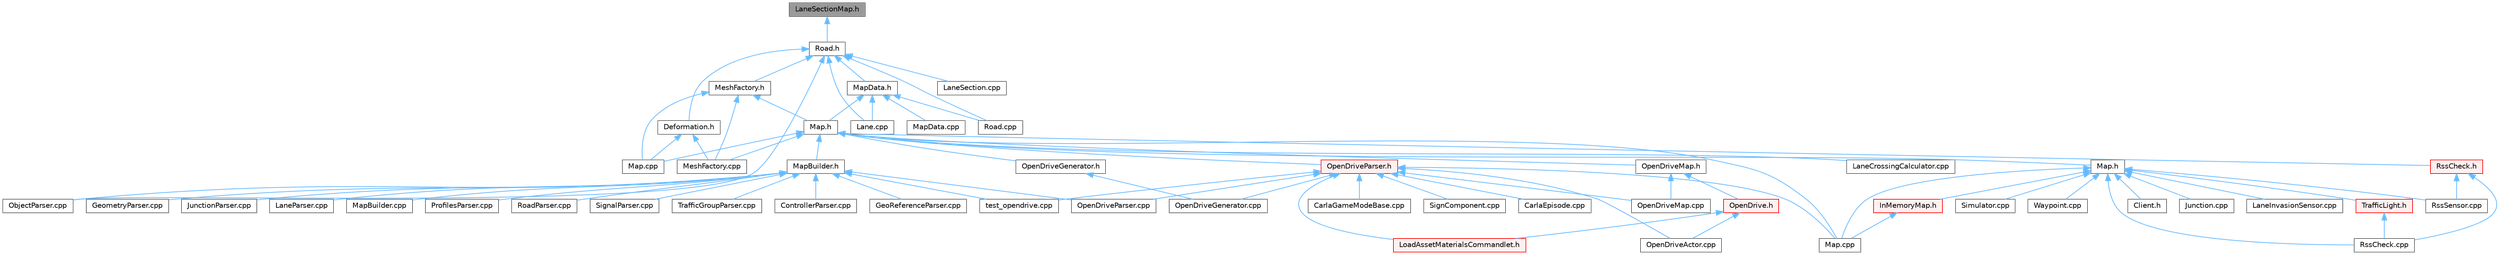 digraph "LaneSectionMap.h"
{
 // INTERACTIVE_SVG=YES
 // LATEX_PDF_SIZE
  bgcolor="transparent";
  edge [fontname=Helvetica,fontsize=10,labelfontname=Helvetica,labelfontsize=10];
  node [fontname=Helvetica,fontsize=10,shape=box,height=0.2,width=0.4];
  Node1 [id="Node000001",label="LaneSectionMap.h",height=0.2,width=0.4,color="gray40", fillcolor="grey60", style="filled", fontcolor="black",tooltip=" "];
  Node1 -> Node2 [id="edge1_Node000001_Node000002",dir="back",color="steelblue1",style="solid",tooltip=" "];
  Node2 [id="Node000002",label="Road.h",height=0.2,width=0.4,color="grey40", fillcolor="white", style="filled",URL="$db/d48/Road_8h.html",tooltip=" "];
  Node2 -> Node3 [id="edge2_Node000002_Node000003",dir="back",color="steelblue1",style="solid",tooltip=" "];
  Node3 [id="Node000003",label="Deformation.h",height=0.2,width=0.4,color="grey40", fillcolor="white", style="filled",URL="$dd/d04/Deformation_8h.html",tooltip=" "];
  Node3 -> Node4 [id="edge3_Node000003_Node000004",dir="back",color="steelblue1",style="solid",tooltip=" "];
  Node4 [id="Node000004",label="Map.cpp",height=0.2,width=0.4,color="grey40", fillcolor="white", style="filled",URL="$d9/d5a/road_2Map_8cpp.html",tooltip=" "];
  Node3 -> Node5 [id="edge4_Node000003_Node000005",dir="back",color="steelblue1",style="solid",tooltip=" "];
  Node5 [id="Node000005",label="MeshFactory.cpp",height=0.2,width=0.4,color="grey40", fillcolor="white", style="filled",URL="$dd/d9c/MeshFactory_8cpp.html",tooltip=" "];
  Node2 -> Node6 [id="edge5_Node000002_Node000006",dir="back",color="steelblue1",style="solid",tooltip=" "];
  Node6 [id="Node000006",label="Lane.cpp",height=0.2,width=0.4,color="grey40", fillcolor="white", style="filled",URL="$dc/d13/Lane_8cpp.html",tooltip=" "];
  Node2 -> Node7 [id="edge6_Node000002_Node000007",dir="back",color="steelblue1",style="solid",tooltip=" "];
  Node7 [id="Node000007",label="LaneSection.cpp",height=0.2,width=0.4,color="grey40", fillcolor="white", style="filled",URL="$d6/d5d/LaneSection_8cpp.html",tooltip=" "];
  Node2 -> Node8 [id="edge7_Node000002_Node000008",dir="back",color="steelblue1",style="solid",tooltip=" "];
  Node8 [id="Node000008",label="MapData.h",height=0.2,width=0.4,color="grey40", fillcolor="white", style="filled",URL="$d5/db7/MapData_8h.html",tooltip=" "];
  Node8 -> Node6 [id="edge8_Node000008_Node000006",dir="back",color="steelblue1",style="solid",tooltip=" "];
  Node8 -> Node9 [id="edge9_Node000008_Node000009",dir="back",color="steelblue1",style="solid",tooltip=" "];
  Node9 [id="Node000009",label="Map.h",height=0.2,width=0.4,color="grey40", fillcolor="white", style="filled",URL="$df/d64/road_2Map_8h.html",tooltip=" "];
  Node9 -> Node10 [id="edge10_Node000009_Node000010",dir="back",color="steelblue1",style="solid",tooltip=" "];
  Node10 [id="Node000010",label="LaneCrossingCalculator.cpp",height=0.2,width=0.4,color="grey40", fillcolor="white", style="filled",URL="$d5/da4/LaneCrossingCalculator_8cpp.html",tooltip=" "];
  Node9 -> Node11 [id="edge11_Node000009_Node000011",dir="back",color="steelblue1",style="solid",tooltip=" "];
  Node11 [id="Node000011",label="Map.cpp",height=0.2,width=0.4,color="grey40", fillcolor="white", style="filled",URL="$db/da0/client_2Map_8cpp.html",tooltip=" "];
  Node9 -> Node4 [id="edge12_Node000009_Node000004",dir="back",color="steelblue1",style="solid",tooltip=" "];
  Node9 -> Node12 [id="edge13_Node000009_Node000012",dir="back",color="steelblue1",style="solid",tooltip=" "];
  Node12 [id="Node000012",label="Map.h",height=0.2,width=0.4,color="grey40", fillcolor="white", style="filled",URL="$d4/d9d/client_2Map_8h.html",tooltip=" "];
  Node12 -> Node13 [id="edge14_Node000012_Node000013",dir="back",color="steelblue1",style="solid",tooltip=" "];
  Node13 [id="Node000013",label="Client.h",height=0.2,width=0.4,color="grey40", fillcolor="white", style="filled",URL="$dd/de3/client_2Client_8h.html",tooltip=" "];
  Node12 -> Node14 [id="edge15_Node000012_Node000014",dir="back",color="steelblue1",style="solid",tooltip=" "];
  Node14 [id="Node000014",label="InMemoryMap.h",height=0.2,width=0.4,color="red", fillcolor="#FFF0F0", style="filled",URL="$d3/d89/InMemoryMap_8h.html",tooltip=" "];
  Node14 -> Node11 [id="edge16_Node000014_Node000011",dir="back",color="steelblue1",style="solid",tooltip=" "];
  Node12 -> Node25 [id="edge17_Node000012_Node000025",dir="back",color="steelblue1",style="solid",tooltip=" "];
  Node25 [id="Node000025",label="Junction.cpp",height=0.2,width=0.4,color="grey40", fillcolor="white", style="filled",URL="$da/d17/Junction_8cpp.html",tooltip=" "];
  Node12 -> Node26 [id="edge18_Node000012_Node000026",dir="back",color="steelblue1",style="solid",tooltip=" "];
  Node26 [id="Node000026",label="LaneInvasionSensor.cpp",height=0.2,width=0.4,color="grey40", fillcolor="white", style="filled",URL="$dd/dbc/LibCarla_2source_2carla_2client_2LaneInvasionSensor_8cpp.html",tooltip=" "];
  Node12 -> Node11 [id="edge19_Node000012_Node000011",dir="back",color="steelblue1",style="solid",tooltip=" "];
  Node12 -> Node27 [id="edge20_Node000012_Node000027",dir="back",color="steelblue1",style="solid",tooltip=" "];
  Node27 [id="Node000027",label="RssCheck.cpp",height=0.2,width=0.4,color="grey40", fillcolor="white", style="filled",URL="$d0/dce/RssCheck_8cpp.html",tooltip=" "];
  Node12 -> Node28 [id="edge21_Node000012_Node000028",dir="back",color="steelblue1",style="solid",tooltip=" "];
  Node28 [id="Node000028",label="RssSensor.cpp",height=0.2,width=0.4,color="grey40", fillcolor="white", style="filled",URL="$d8/d77/LibCarla_2source_2carla_2rss_2RssSensor_8cpp.html",tooltip=" "];
  Node12 -> Node29 [id="edge22_Node000012_Node000029",dir="back",color="steelblue1",style="solid",tooltip=" "];
  Node29 [id="Node000029",label="Simulator.cpp",height=0.2,width=0.4,color="grey40", fillcolor="white", style="filled",URL="$d2/d0c/Simulator_8cpp.html",tooltip=" "];
  Node12 -> Node30 [id="edge23_Node000012_Node000030",dir="back",color="steelblue1",style="solid",tooltip=" "];
  Node30 [id="Node000030",label="TrafficLight.h",height=0.2,width=0.4,color="red", fillcolor="#FFF0F0", style="filled",URL="$d5/d9e/TrafficLight_8h.html",tooltip=" "];
  Node30 -> Node27 [id="edge24_Node000030_Node000027",dir="back",color="steelblue1",style="solid",tooltip=" "];
  Node12 -> Node54 [id="edge25_Node000012_Node000054",dir="back",color="steelblue1",style="solid",tooltip=" "];
  Node54 [id="Node000054",label="Waypoint.cpp",height=0.2,width=0.4,color="grey40", fillcolor="white", style="filled",URL="$d7/def/client_2Waypoint_8cpp.html",tooltip=" "];
  Node9 -> Node55 [id="edge26_Node000009_Node000055",dir="back",color="steelblue1",style="solid",tooltip=" "];
  Node55 [id="Node000055",label="MapBuilder.h",height=0.2,width=0.4,color="grey40", fillcolor="white", style="filled",URL="$de/d3b/MapBuilder_8h.html",tooltip=" "];
  Node55 -> Node56 [id="edge27_Node000055_Node000056",dir="back",color="steelblue1",style="solid",tooltip=" "];
  Node56 [id="Node000056",label="ControllerParser.cpp",height=0.2,width=0.4,color="grey40", fillcolor="white", style="filled",URL="$df/d60/ControllerParser_8cpp.html",tooltip=" "];
  Node55 -> Node57 [id="edge28_Node000055_Node000057",dir="back",color="steelblue1",style="solid",tooltip=" "];
  Node57 [id="Node000057",label="GeoReferenceParser.cpp",height=0.2,width=0.4,color="grey40", fillcolor="white", style="filled",URL="$d9/d3e/GeoReferenceParser_8cpp.html",tooltip=" "];
  Node55 -> Node58 [id="edge29_Node000055_Node000058",dir="back",color="steelblue1",style="solid",tooltip=" "];
  Node58 [id="Node000058",label="GeometryParser.cpp",height=0.2,width=0.4,color="grey40", fillcolor="white", style="filled",URL="$d8/d49/GeometryParser_8cpp.html",tooltip=" "];
  Node55 -> Node59 [id="edge30_Node000055_Node000059",dir="back",color="steelblue1",style="solid",tooltip=" "];
  Node59 [id="Node000059",label="JunctionParser.cpp",height=0.2,width=0.4,color="grey40", fillcolor="white", style="filled",URL="$d6/d98/JunctionParser_8cpp.html",tooltip=" "];
  Node55 -> Node60 [id="edge31_Node000055_Node000060",dir="back",color="steelblue1",style="solid",tooltip=" "];
  Node60 [id="Node000060",label="LaneParser.cpp",height=0.2,width=0.4,color="grey40", fillcolor="white", style="filled",URL="$d0/d2e/LaneParser_8cpp.html",tooltip=" "];
  Node55 -> Node61 [id="edge32_Node000055_Node000061",dir="back",color="steelblue1",style="solid",tooltip=" "];
  Node61 [id="Node000061",label="MapBuilder.cpp",height=0.2,width=0.4,color="grey40", fillcolor="white", style="filled",URL="$df/da9/MapBuilder_8cpp.html",tooltip=" "];
  Node55 -> Node62 [id="edge33_Node000055_Node000062",dir="back",color="steelblue1",style="solid",tooltip=" "];
  Node62 [id="Node000062",label="ObjectParser.cpp",height=0.2,width=0.4,color="grey40", fillcolor="white", style="filled",URL="$d9/df7/ObjectParser_8cpp.html",tooltip=" "];
  Node55 -> Node63 [id="edge34_Node000055_Node000063",dir="back",color="steelblue1",style="solid",tooltip=" "];
  Node63 [id="Node000063",label="OpenDriveParser.cpp",height=0.2,width=0.4,color="grey40", fillcolor="white", style="filled",URL="$da/d5a/OpenDriveParser_8cpp.html",tooltip=" "];
  Node55 -> Node64 [id="edge35_Node000055_Node000064",dir="back",color="steelblue1",style="solid",tooltip=" "];
  Node64 [id="Node000064",label="ProfilesParser.cpp",height=0.2,width=0.4,color="grey40", fillcolor="white", style="filled",URL="$d4/d6a/ProfilesParser_8cpp.html",tooltip=" "];
  Node55 -> Node65 [id="edge36_Node000055_Node000065",dir="back",color="steelblue1",style="solid",tooltip=" "];
  Node65 [id="Node000065",label="RoadParser.cpp",height=0.2,width=0.4,color="grey40", fillcolor="white", style="filled",URL="$d7/d69/RoadParser_8cpp.html",tooltip=" "];
  Node55 -> Node66 [id="edge37_Node000055_Node000066",dir="back",color="steelblue1",style="solid",tooltip=" "];
  Node66 [id="Node000066",label="SignalParser.cpp",height=0.2,width=0.4,color="grey40", fillcolor="white", style="filled",URL="$d1/d01/SignalParser_8cpp.html",tooltip=" "];
  Node55 -> Node67 [id="edge38_Node000055_Node000067",dir="back",color="steelblue1",style="solid",tooltip=" "];
  Node67 [id="Node000067",label="TrafficGroupParser.cpp",height=0.2,width=0.4,color="grey40", fillcolor="white", style="filled",URL="$d3/d28/TrafficGroupParser_8cpp.html",tooltip=" "];
  Node55 -> Node68 [id="edge39_Node000055_Node000068",dir="back",color="steelblue1",style="solid",tooltip=" "];
  Node68 [id="Node000068",label="test_opendrive.cpp",height=0.2,width=0.4,color="grey40", fillcolor="white", style="filled",URL="$d1/dc0/test__opendrive_8cpp.html",tooltip=" "];
  Node9 -> Node5 [id="edge40_Node000009_Node000005",dir="back",color="steelblue1",style="solid",tooltip=" "];
  Node9 -> Node69 [id="edge41_Node000009_Node000069",dir="back",color="steelblue1",style="solid",tooltip=" "];
  Node69 [id="Node000069",label="OpenDriveGenerator.h",height=0.2,width=0.4,color="grey40", fillcolor="white", style="filled",URL="$d9/df1/OpenDriveGenerator_8h.html",tooltip=" "];
  Node69 -> Node70 [id="edge42_Node000069_Node000070",dir="back",color="steelblue1",style="solid",tooltip=" "];
  Node70 [id="Node000070",label="OpenDriveGenerator.cpp",height=0.2,width=0.4,color="grey40", fillcolor="white", style="filled",URL="$dc/d85/OpenDriveGenerator_8cpp.html",tooltip=" "];
  Node9 -> Node71 [id="edge43_Node000009_Node000071",dir="back",color="steelblue1",style="solid",tooltip=" "];
  Node71 [id="Node000071",label="OpenDriveMap.h",height=0.2,width=0.4,color="grey40", fillcolor="white", style="filled",URL="$d6/d95/OpenDriveMap_8h.html",tooltip=" "];
  Node71 -> Node72 [id="edge44_Node000071_Node000072",dir="back",color="steelblue1",style="solid",tooltip=" "];
  Node72 [id="Node000072",label="OpenDrive.h",height=0.2,width=0.4,color="red", fillcolor="#FFF0F0", style="filled",URL="$d1/d9b/Unreal_2CarlaUE4_2Plugins_2Carla_2Source_2Carla_2OpenDrive_2OpenDrive_8h.html",tooltip=" "];
  Node72 -> Node108 [id="edge45_Node000072_Node000108",dir="back",color="steelblue1",style="solid",tooltip=" "];
  Node108 [id="Node000108",label="LoadAssetMaterialsCommandlet.h",height=0.2,width=0.4,color="red", fillcolor="#FFF0F0", style="filled",URL="$d9/d9c/LoadAssetMaterialsCommandlet_8h.html",tooltip=" "];
  Node72 -> Node109 [id="edge46_Node000072_Node000109",dir="back",color="steelblue1",style="solid",tooltip=" "];
  Node109 [id="Node000109",label="OpenDriveActor.cpp",height=0.2,width=0.4,color="grey40", fillcolor="white", style="filled",URL="$d4/de0/OpenDriveActor_8cpp.html",tooltip=" "];
  Node71 -> Node192 [id="edge47_Node000071_Node000192",dir="back",color="steelblue1",style="solid",tooltip=" "];
  Node192 [id="Node000192",label="OpenDriveMap.cpp",height=0.2,width=0.4,color="grey40", fillcolor="white", style="filled",URL="$d6/de7/OpenDriveMap_8cpp.html",tooltip=" "];
  Node9 -> Node193 [id="edge48_Node000009_Node000193",dir="back",color="steelblue1",style="solid",tooltip=" "];
  Node193 [id="Node000193",label="OpenDriveParser.h",height=0.2,width=0.4,color="red", fillcolor="#FFF0F0", style="filled",URL="$d1/dd9/OpenDriveParser_8h.html",tooltip=" "];
  Node193 -> Node80 [id="edge49_Node000193_Node000080",dir="back",color="steelblue1",style="solid",tooltip=" "];
  Node80 [id="Node000080",label="CarlaEpisode.cpp",height=0.2,width=0.4,color="grey40", fillcolor="white", style="filled",URL="$d6/dd9/CarlaEpisode_8cpp.html",tooltip=" "];
  Node193 -> Node76 [id="edge50_Node000193_Node000076",dir="back",color="steelblue1",style="solid",tooltip=" "];
  Node76 [id="Node000076",label="CarlaGameModeBase.cpp",height=0.2,width=0.4,color="grey40", fillcolor="white", style="filled",URL="$d0/d2e/CarlaGameModeBase_8cpp.html",tooltip=" "];
  Node193 -> Node108 [id="edge51_Node000193_Node000108",dir="back",color="steelblue1",style="solid",tooltip=" "];
  Node193 -> Node11 [id="edge52_Node000193_Node000011",dir="back",color="steelblue1",style="solid",tooltip=" "];
  Node193 -> Node109 [id="edge53_Node000193_Node000109",dir="back",color="steelblue1",style="solid",tooltip=" "];
  Node193 -> Node70 [id="edge54_Node000193_Node000070",dir="back",color="steelblue1",style="solid",tooltip=" "];
  Node193 -> Node192 [id="edge55_Node000193_Node000192",dir="back",color="steelblue1",style="solid",tooltip=" "];
  Node193 -> Node63 [id="edge56_Node000193_Node000063",dir="back",color="steelblue1",style="solid",tooltip=" "];
  Node193 -> Node111 [id="edge57_Node000193_Node000111",dir="back",color="steelblue1",style="solid",tooltip=" "];
  Node111 [id="Node000111",label="SignComponent.cpp",height=0.2,width=0.4,color="grey40", fillcolor="white", style="filled",URL="$d9/dbd/SignComponent_8cpp.html",tooltip=" "];
  Node193 -> Node68 [id="edge58_Node000193_Node000068",dir="back",color="steelblue1",style="solid",tooltip=" "];
  Node9 -> Node194 [id="edge59_Node000009_Node000194",dir="back",color="steelblue1",style="solid",tooltip=" "];
  Node194 [id="Node000194",label="RssCheck.h",height=0.2,width=0.4,color="red", fillcolor="#FFF0F0", style="filled",URL="$d8/dab/RssCheck_8h.html",tooltip=" "];
  Node194 -> Node27 [id="edge60_Node000194_Node000027",dir="back",color="steelblue1",style="solid",tooltip=" "];
  Node194 -> Node28 [id="edge61_Node000194_Node000028",dir="back",color="steelblue1",style="solid",tooltip=" "];
  Node8 -> Node197 [id="edge62_Node000008_Node000197",dir="back",color="steelblue1",style="solid",tooltip=" "];
  Node197 [id="Node000197",label="MapData.cpp",height=0.2,width=0.4,color="grey40", fillcolor="white", style="filled",URL="$d9/d71/MapData_8cpp.html",tooltip=" "];
  Node8 -> Node198 [id="edge63_Node000008_Node000198",dir="back",color="steelblue1",style="solid",tooltip=" "];
  Node198 [id="Node000198",label="Road.cpp",height=0.2,width=0.4,color="grey40", fillcolor="white", style="filled",URL="$dc/d2f/Road_8cpp.html",tooltip=" "];
  Node2 -> Node199 [id="edge64_Node000002_Node000199",dir="back",color="steelblue1",style="solid",tooltip=" "];
  Node199 [id="Node000199",label="MeshFactory.h",height=0.2,width=0.4,color="grey40", fillcolor="white", style="filled",URL="$d9/d87/MeshFactory_8h.html",tooltip=" "];
  Node199 -> Node4 [id="edge65_Node000199_Node000004",dir="back",color="steelblue1",style="solid",tooltip=" "];
  Node199 -> Node9 [id="edge66_Node000199_Node000009",dir="back",color="steelblue1",style="solid",tooltip=" "];
  Node199 -> Node5 [id="edge67_Node000199_Node000005",dir="back",color="steelblue1",style="solid",tooltip=" "];
  Node2 -> Node62 [id="edge68_Node000002_Node000062",dir="back",color="steelblue1",style="solid",tooltip=" "];
  Node2 -> Node198 [id="edge69_Node000002_Node000198",dir="back",color="steelblue1",style="solid",tooltip=" "];
}
